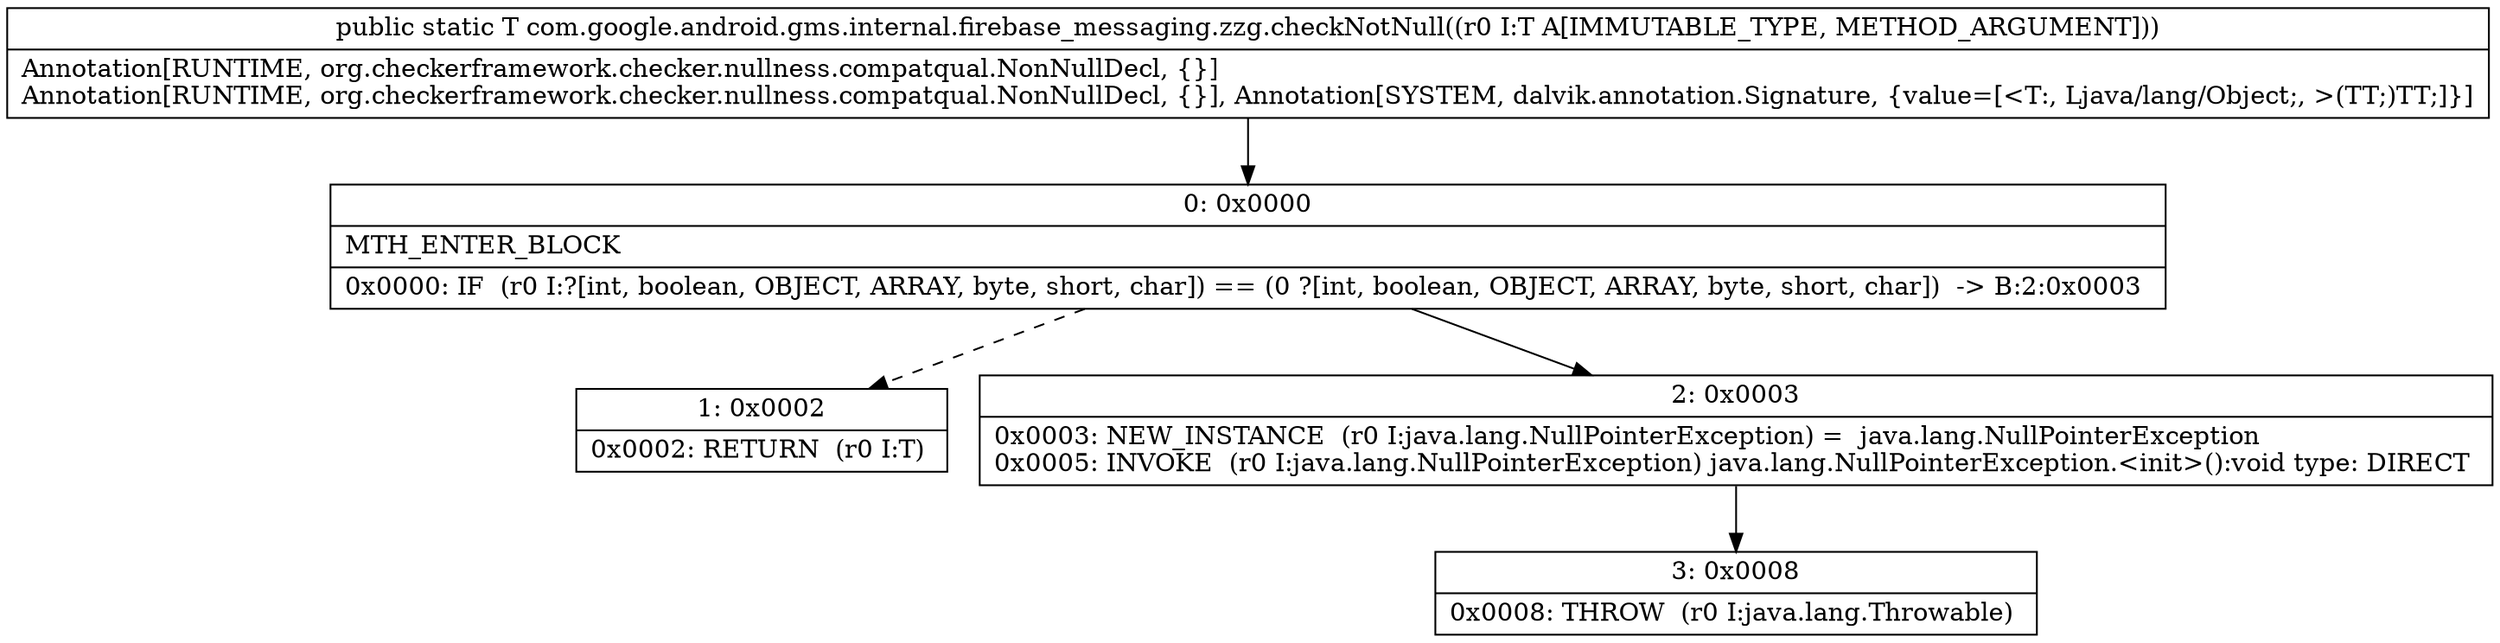 digraph "CFG forcom.google.android.gms.internal.firebase_messaging.zzg.checkNotNull(Ljava\/lang\/Object;)Ljava\/lang\/Object;" {
Node_0 [shape=record,label="{0\:\ 0x0000|MTH_ENTER_BLOCK\l|0x0000: IF  (r0 I:?[int, boolean, OBJECT, ARRAY, byte, short, char]) == (0 ?[int, boolean, OBJECT, ARRAY, byte, short, char])  \-\> B:2:0x0003 \l}"];
Node_1 [shape=record,label="{1\:\ 0x0002|0x0002: RETURN  (r0 I:T) \l}"];
Node_2 [shape=record,label="{2\:\ 0x0003|0x0003: NEW_INSTANCE  (r0 I:java.lang.NullPointerException) =  java.lang.NullPointerException \l0x0005: INVOKE  (r0 I:java.lang.NullPointerException) java.lang.NullPointerException.\<init\>():void type: DIRECT \l}"];
Node_3 [shape=record,label="{3\:\ 0x0008|0x0008: THROW  (r0 I:java.lang.Throwable) \l}"];
MethodNode[shape=record,label="{public static T com.google.android.gms.internal.firebase_messaging.zzg.checkNotNull((r0 I:T A[IMMUTABLE_TYPE, METHOD_ARGUMENT]))  | Annotation[RUNTIME, org.checkerframework.checker.nullness.compatqual.NonNullDecl, \{\}]\lAnnotation[RUNTIME, org.checkerframework.checker.nullness.compatqual.NonNullDecl, \{\}], Annotation[SYSTEM, dalvik.annotation.Signature, \{value=[\<T:, Ljava\/lang\/Object;, \>(TT;)TT;]\}]\l}"];
MethodNode -> Node_0;
Node_0 -> Node_1[style=dashed];
Node_0 -> Node_2;
Node_2 -> Node_3;
}


